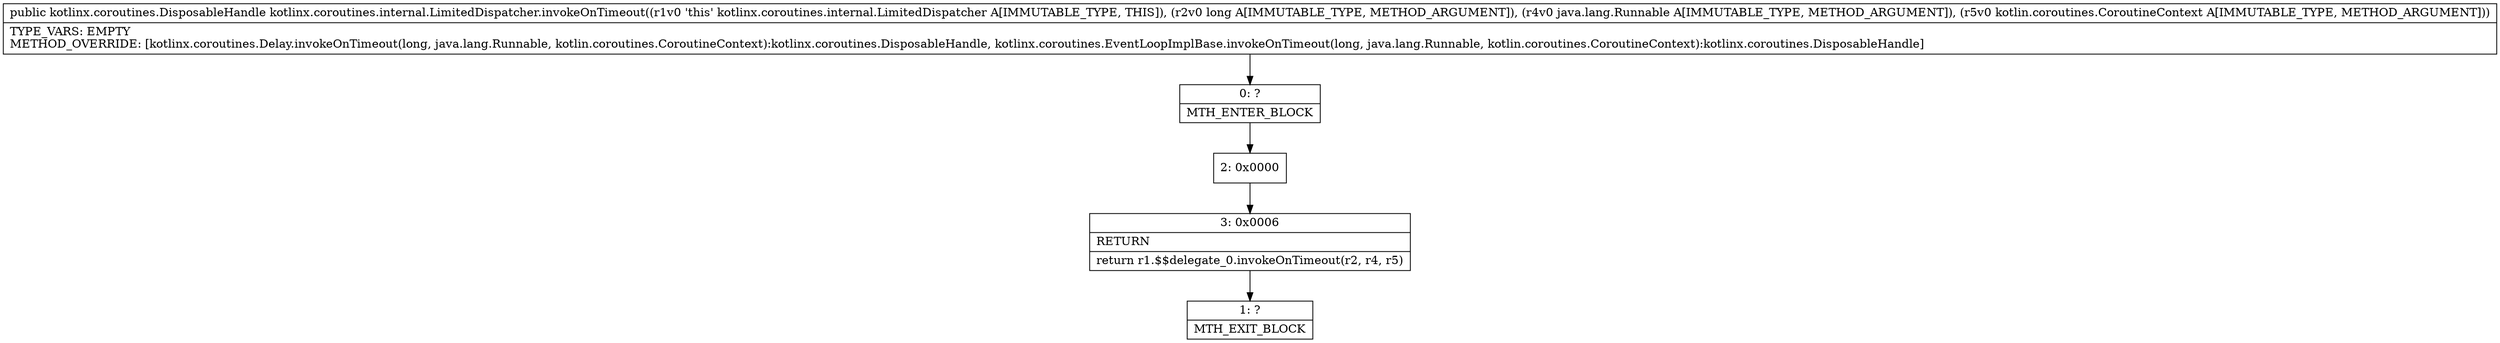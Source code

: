 digraph "CFG forkotlinx.coroutines.internal.LimitedDispatcher.invokeOnTimeout(JLjava\/lang\/Runnable;Lkotlin\/coroutines\/CoroutineContext;)Lkotlinx\/coroutines\/DisposableHandle;" {
Node_0 [shape=record,label="{0\:\ ?|MTH_ENTER_BLOCK\l}"];
Node_2 [shape=record,label="{2\:\ 0x0000}"];
Node_3 [shape=record,label="{3\:\ 0x0006|RETURN\l|return r1.$$delegate_0.invokeOnTimeout(r2, r4, r5)\l}"];
Node_1 [shape=record,label="{1\:\ ?|MTH_EXIT_BLOCK\l}"];
MethodNode[shape=record,label="{public kotlinx.coroutines.DisposableHandle kotlinx.coroutines.internal.LimitedDispatcher.invokeOnTimeout((r1v0 'this' kotlinx.coroutines.internal.LimitedDispatcher A[IMMUTABLE_TYPE, THIS]), (r2v0 long A[IMMUTABLE_TYPE, METHOD_ARGUMENT]), (r4v0 java.lang.Runnable A[IMMUTABLE_TYPE, METHOD_ARGUMENT]), (r5v0 kotlin.coroutines.CoroutineContext A[IMMUTABLE_TYPE, METHOD_ARGUMENT]))  | TYPE_VARS: EMPTY\lMETHOD_OVERRIDE: [kotlinx.coroutines.Delay.invokeOnTimeout(long, java.lang.Runnable, kotlin.coroutines.CoroutineContext):kotlinx.coroutines.DisposableHandle, kotlinx.coroutines.EventLoopImplBase.invokeOnTimeout(long, java.lang.Runnable, kotlin.coroutines.CoroutineContext):kotlinx.coroutines.DisposableHandle]\l}"];
MethodNode -> Node_0;Node_0 -> Node_2;
Node_2 -> Node_3;
Node_3 -> Node_1;
}

